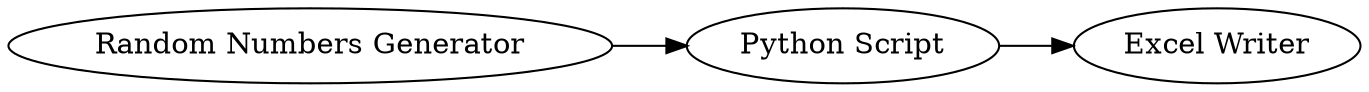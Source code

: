 digraph {
	5 -> 3
	3 -> 6
	5 [label="Random Numbers Generator"]
	3 [label="Python Script"]
	6 [label="Excel Writer"]
	rankdir=LR
}
